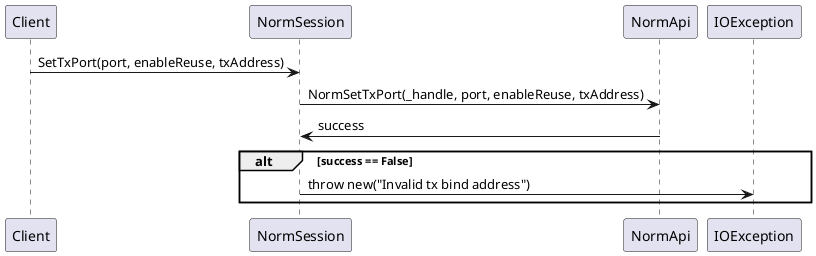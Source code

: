 @startuml 
Client -> NormSession : SetTxPort(port, enableReuse, txAddress)
NormSession -> NormApi : NormSetTxPort(_handle, port, enableReuse, txAddress)
NormSession <- NormApi : success
alt success == False
    NormSession -> IOException : throw new("Invalid tx bind address")
end
@enduml